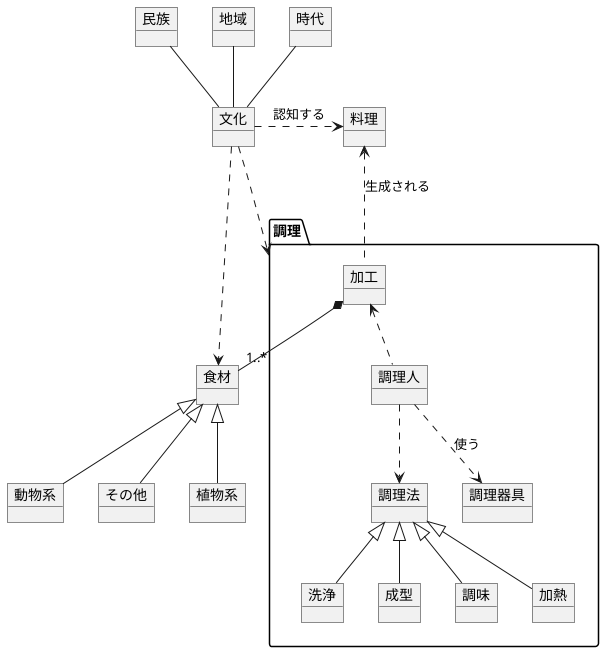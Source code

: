 @startuml 料理のモデル
object 料理

package 調理 {
  object 加工
  料理 <.. 加工: 生成される

  object 調理法
  object 洗浄
  object 成型
  object 調味
  object 加熱
  調理法 <|-- 洗浄
  調理法 <|-- 成型
  調理法 <|-- 調味
  調理法 <|-- 加熱

  object 調理人
  object 調理器具
  加工 <.. 調理人
  調理人 ..> 調理法
  調理人 ..> 調理器具: 使う
}

object 食材
object 植物系
object 動物系
object その他
食材 <|-- 植物系
食材 <|-- 動物系
食材 <|-- その他
加工 *-- "1..*" 食材

object 文化
文化 .> 料理: 認知する
文化 .> 調理
文化 .> 食材

object 民族
object 地域
object 時代
民族 -- 文化
地域 -- 文化
時代 -- 文化
@enduml
